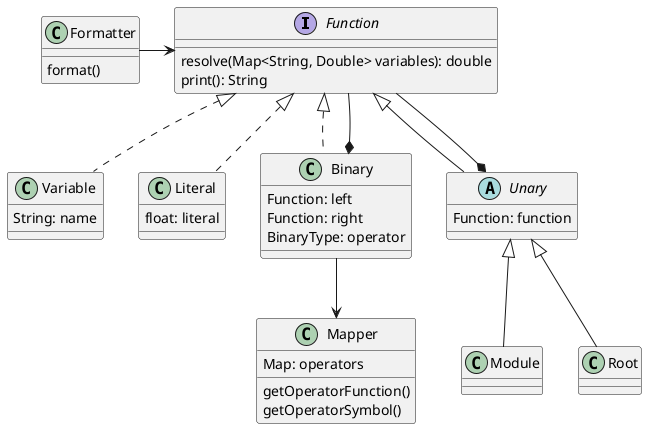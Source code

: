 @startuml
'https://plantuml.com/class-diagram

interface Function{
resolve(Map<String, Double> variables): double
print(): String
}


class Variable implements Function{
String: name
}

class Literal implements Function{
float: literal
}

class Binary implements Function{
Function: left
Function: right
BinaryType: operator
}

abstract class Unary extends Function{
Function: function
}

class Module extends Unary{}
class Root extends Unary{}

class Mapper{
Map: operators
getOperatorFunction()
getOperatorSymbol()
}

class Formatter{
format()
}

Binary --> Mapper
Function --* Binary
Function --* Unary
Formatter -> Function




@enduml